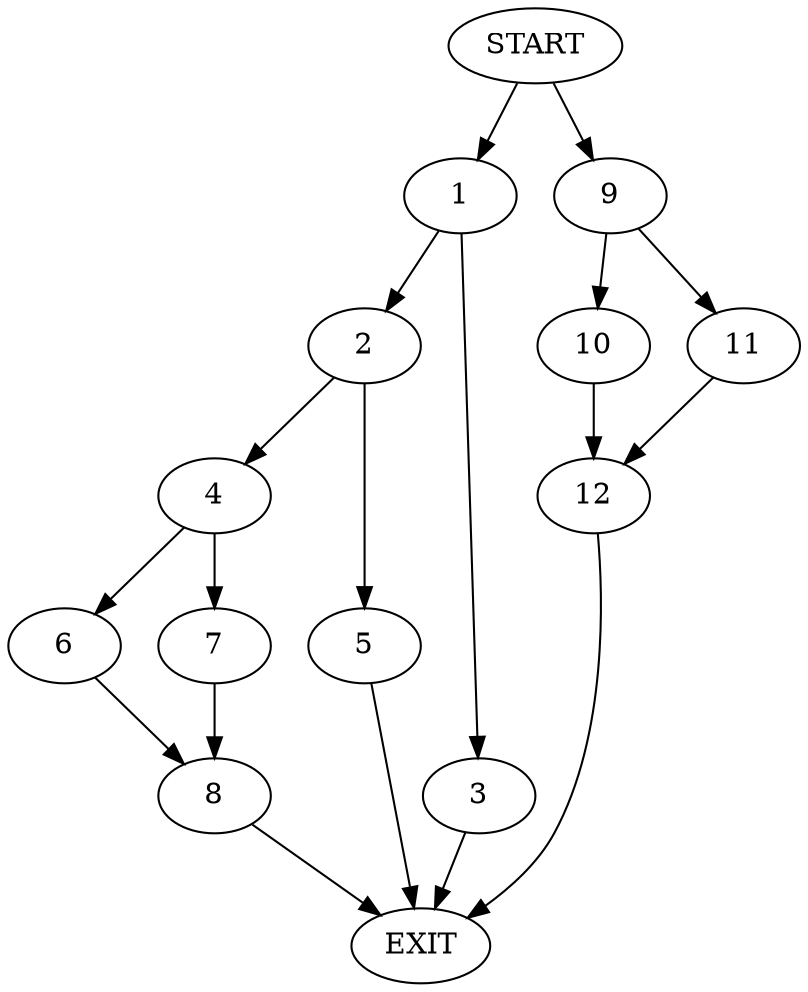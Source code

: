 digraph {
0 [label="START"]
13 [label="EXIT"]
0 -> 1
1 -> 2
1 -> 3
3 -> 13
2 -> 4
2 -> 5
4 -> 6
4 -> 7
5 -> 13
6 -> 8
7 -> 8
8 -> 13
0 -> 9
9 -> 10
9 -> 11
10 -> 12
11 -> 12
12 -> 13
}
